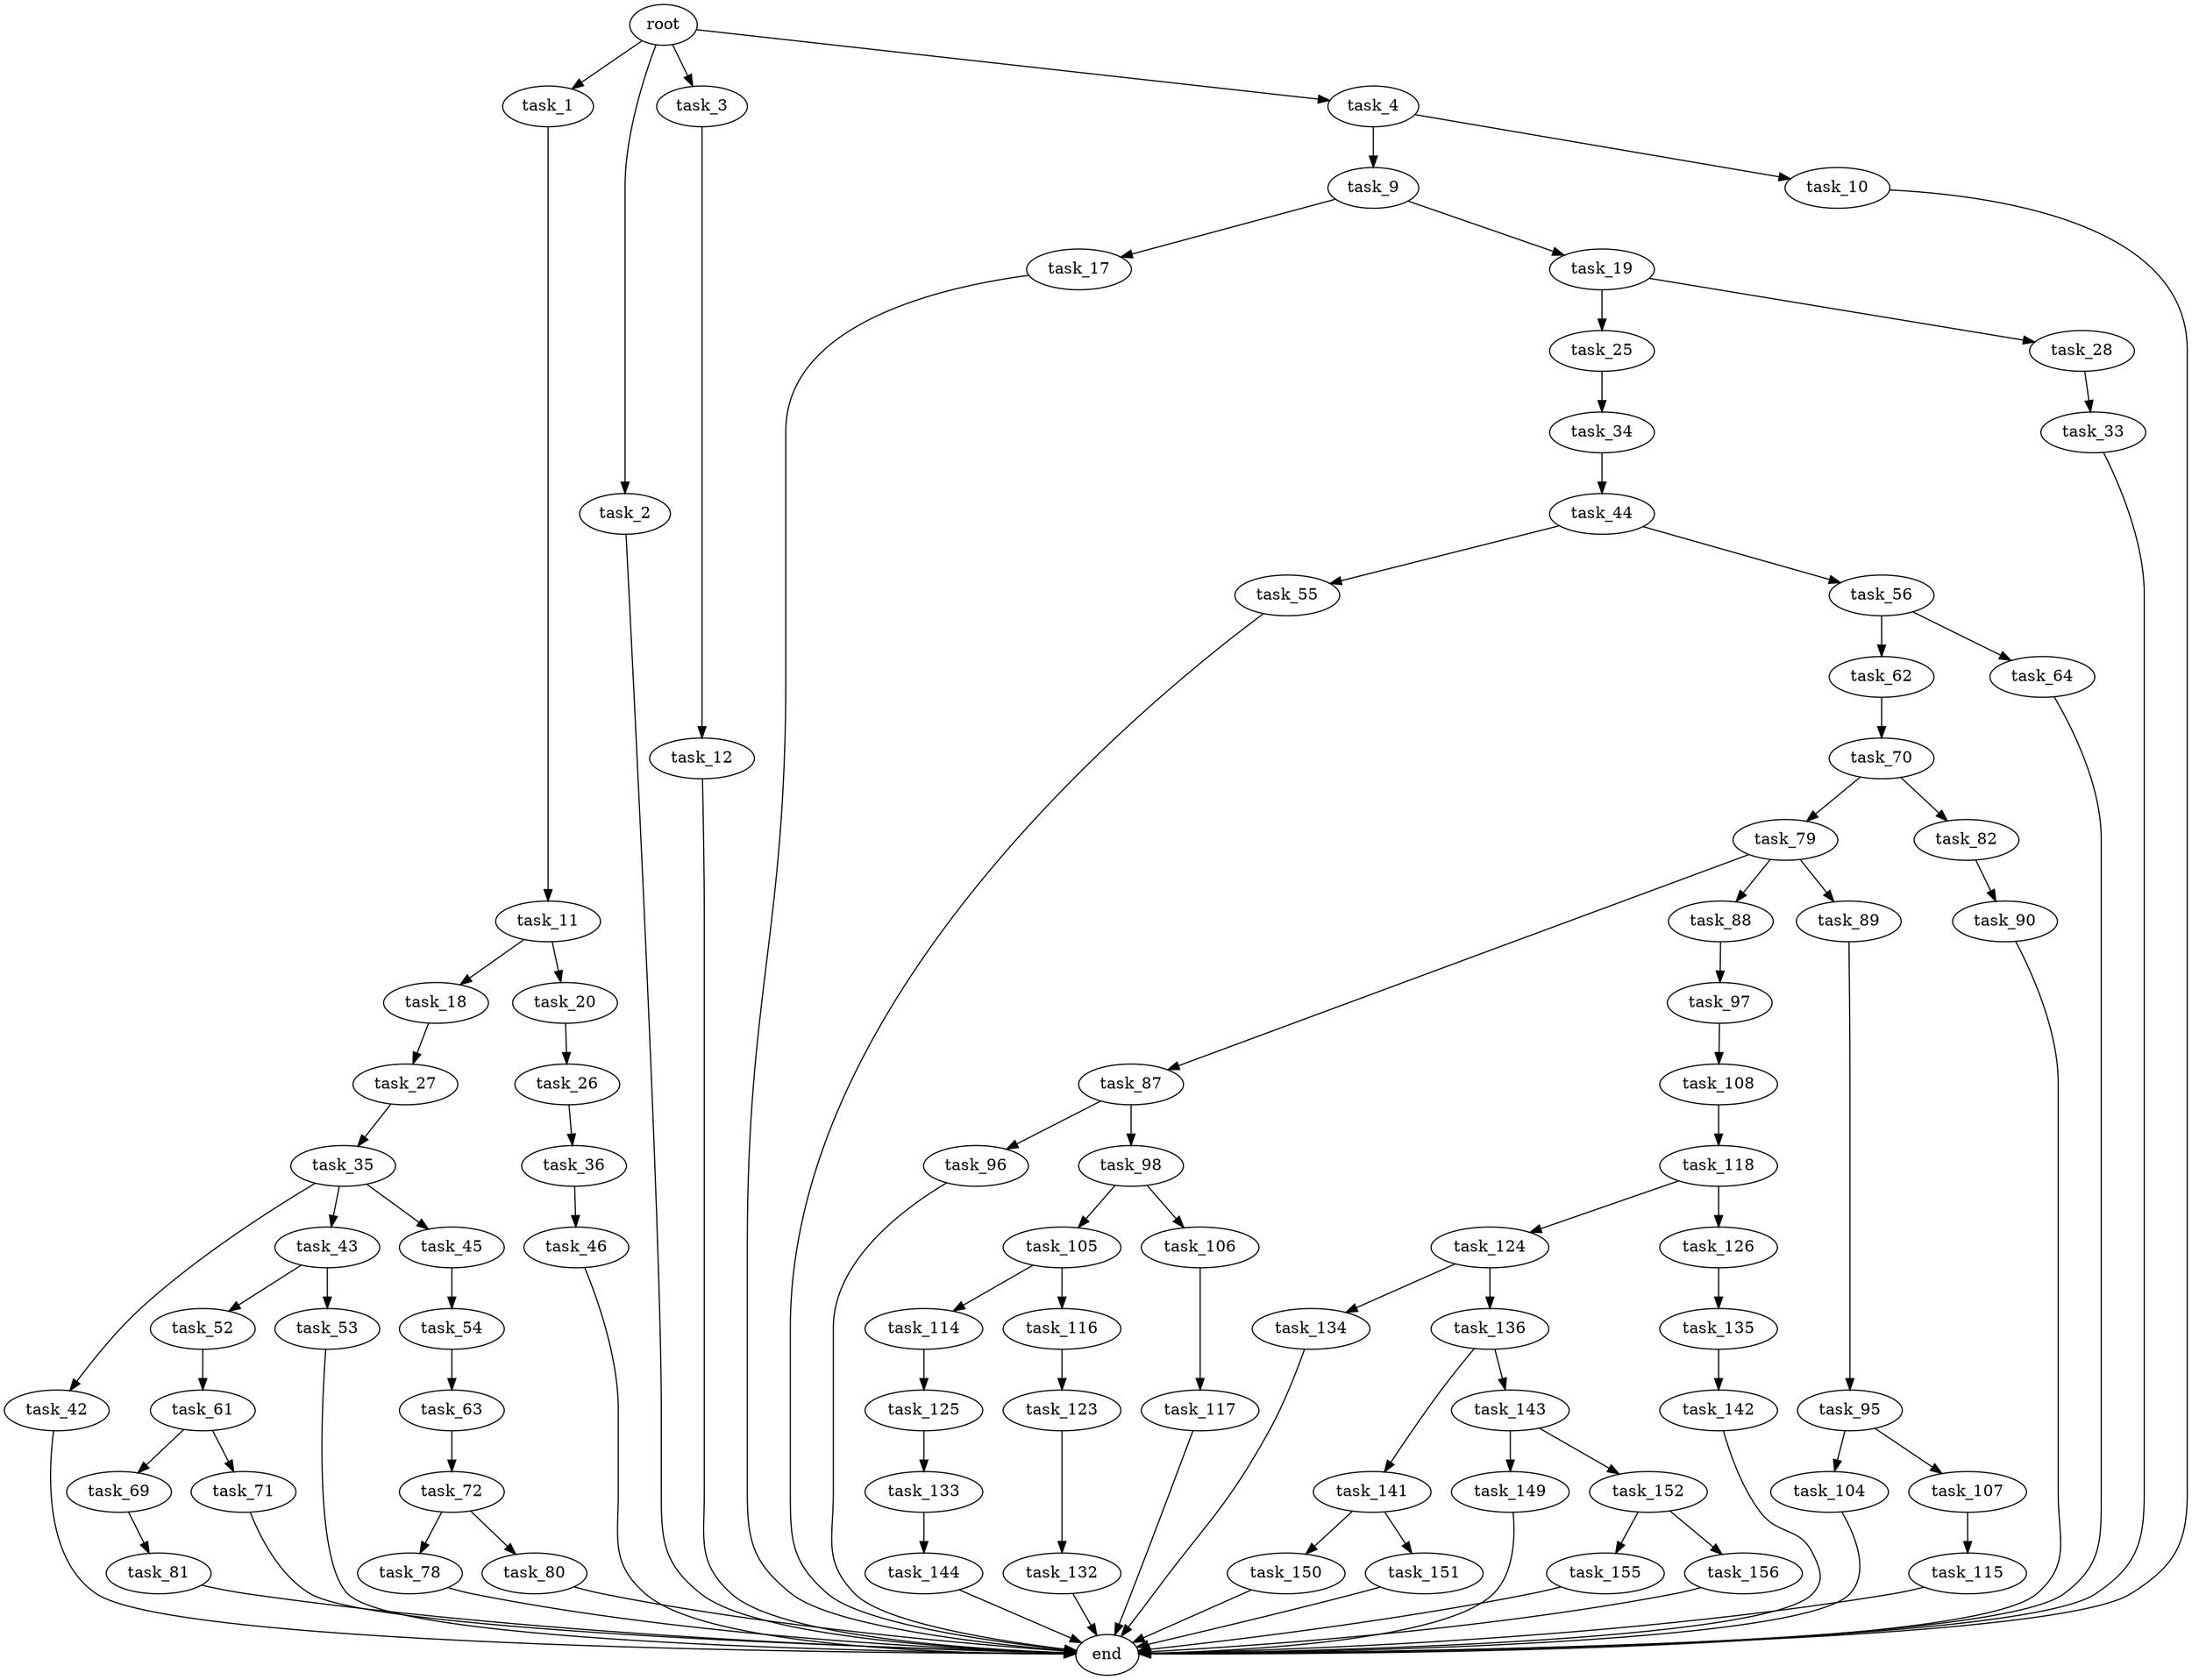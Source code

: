 digraph G {
  root [size="0.000000"];
  task_1 [size="3443119243.000000"];
  task_2 [size="848673034.000000"];
  task_3 [size="422563876871.000000"];
  task_4 [size="9863706488.000000"];
  task_11 [size="25083904409.000000"];
  end [size="0.000000"];
  task_12 [size="17541409515.000000"];
  task_9 [size="1918423124.000000"];
  task_10 [size="459986668239.000000"];
  task_17 [size="782757789696.000000"];
  task_19 [size="430279552045.000000"];
  task_18 [size="178370642054.000000"];
  task_20 [size="286324803253.000000"];
  task_27 [size="615637253608.000000"];
  task_25 [size="11851221206.000000"];
  task_28 [size="30101889388.000000"];
  task_26 [size="26339383241.000000"];
  task_34 [size="231928233984.000000"];
  task_36 [size="71097316356.000000"];
  task_35 [size="549755813888.000000"];
  task_33 [size="8589934592.000000"];
  task_44 [size="3053756202.000000"];
  task_42 [size="782757789696.000000"];
  task_43 [size="1744089256.000000"];
  task_45 [size="4058410416.000000"];
  task_46 [size="354705775985.000000"];
  task_52 [size="140196368084.000000"];
  task_53 [size="28991029248.000000"];
  task_55 [size="68719476736.000000"];
  task_56 [size="13141855348.000000"];
  task_54 [size="5037137592.000000"];
  task_61 [size="1073741824000.000000"];
  task_63 [size="12878651812.000000"];
  task_62 [size="1073741824000.000000"];
  task_64 [size="157825785456.000000"];
  task_69 [size="19100910719.000000"];
  task_71 [size="4132121178.000000"];
  task_70 [size="787018500845.000000"];
  task_72 [size="752995976.000000"];
  task_81 [size="57418183217.000000"];
  task_79 [size="3934964064.000000"];
  task_82 [size="818279362.000000"];
  task_78 [size="28991029248.000000"];
  task_80 [size="7710241984.000000"];
  task_87 [size="290586212238.000000"];
  task_88 [size="59659138356.000000"];
  task_89 [size="782757789696.000000"];
  task_90 [size="3392970175.000000"];
  task_96 [size="680120903020.000000"];
  task_98 [size="3923182453.000000"];
  task_97 [size="7506984894.000000"];
  task_95 [size="782757789696.000000"];
  task_104 [size="99902175168.000000"];
  task_107 [size="2702428998.000000"];
  task_108 [size="148039012067.000000"];
  task_105 [size="10287863478.000000"];
  task_106 [size="85994508960.000000"];
  task_114 [size="13551050268.000000"];
  task_116 [size="265501329113.000000"];
  task_117 [size="19806882228.000000"];
  task_115 [size="9439695996.000000"];
  task_118 [size="229728633675.000000"];
  task_125 [size="47404187300.000000"];
  task_123 [size="8589934592.000000"];
  task_124 [size="60619394752.000000"];
  task_126 [size="5924467728.000000"];
  task_132 [size="341388048004.000000"];
  task_134 [size="134217728000.000000"];
  task_136 [size="1073741824000.000000"];
  task_133 [size="860214451200.000000"];
  task_135 [size="8589934592.000000"];
  task_144 [size="134217728000.000000"];
  task_142 [size="123166460784.000000"];
  task_141 [size="134217728000.000000"];
  task_143 [size="231928233984.000000"];
  task_150 [size="19358548426.000000"];
  task_151 [size="36044989505.000000"];
  task_149 [size="326086275721.000000"];
  task_152 [size="36570146806.000000"];
  task_155 [size="18129224982.000000"];
  task_156 [size="34150544544.000000"];

  root -> task_1 [size="1.000000"];
  root -> task_2 [size="1.000000"];
  root -> task_3 [size="1.000000"];
  root -> task_4 [size="1.000000"];
  task_1 -> task_11 [size="209715200.000000"];
  task_2 -> end [size="1.000000"];
  task_3 -> task_12 [size="301989888.000000"];
  task_4 -> task_9 [size="209715200.000000"];
  task_4 -> task_10 [size="209715200.000000"];
  task_11 -> task_18 [size="33554432.000000"];
  task_11 -> task_20 [size="33554432.000000"];
  task_12 -> end [size="1.000000"];
  task_9 -> task_17 [size="75497472.000000"];
  task_9 -> task_19 [size="75497472.000000"];
  task_10 -> end [size="1.000000"];
  task_17 -> end [size="1.000000"];
  task_19 -> task_25 [size="301989888.000000"];
  task_19 -> task_28 [size="301989888.000000"];
  task_18 -> task_27 [size="209715200.000000"];
  task_20 -> task_26 [size="301989888.000000"];
  task_27 -> task_35 [size="536870912.000000"];
  task_25 -> task_34 [size="838860800.000000"];
  task_28 -> task_33 [size="536870912.000000"];
  task_26 -> task_36 [size="679477248.000000"];
  task_34 -> task_44 [size="301989888.000000"];
  task_36 -> task_46 [size="134217728.000000"];
  task_35 -> task_42 [size="536870912.000000"];
  task_35 -> task_43 [size="536870912.000000"];
  task_35 -> task_45 [size="536870912.000000"];
  task_33 -> end [size="1.000000"];
  task_44 -> task_55 [size="301989888.000000"];
  task_44 -> task_56 [size="301989888.000000"];
  task_42 -> end [size="1.000000"];
  task_43 -> task_52 [size="33554432.000000"];
  task_43 -> task_53 [size="33554432.000000"];
  task_45 -> task_54 [size="209715200.000000"];
  task_46 -> end [size="1.000000"];
  task_52 -> task_61 [size="301989888.000000"];
  task_53 -> end [size="1.000000"];
  task_55 -> end [size="1.000000"];
  task_56 -> task_62 [size="301989888.000000"];
  task_56 -> task_64 [size="301989888.000000"];
  task_54 -> task_63 [size="134217728.000000"];
  task_61 -> task_69 [size="838860800.000000"];
  task_61 -> task_71 [size="838860800.000000"];
  task_63 -> task_72 [size="209715200.000000"];
  task_62 -> task_70 [size="838860800.000000"];
  task_64 -> end [size="1.000000"];
  task_69 -> task_81 [size="33554432.000000"];
  task_71 -> end [size="1.000000"];
  task_70 -> task_79 [size="679477248.000000"];
  task_70 -> task_82 [size="679477248.000000"];
  task_72 -> task_78 [size="75497472.000000"];
  task_72 -> task_80 [size="75497472.000000"];
  task_81 -> end [size="1.000000"];
  task_79 -> task_87 [size="75497472.000000"];
  task_79 -> task_88 [size="75497472.000000"];
  task_79 -> task_89 [size="75497472.000000"];
  task_82 -> task_90 [size="33554432.000000"];
  task_78 -> end [size="1.000000"];
  task_80 -> end [size="1.000000"];
  task_87 -> task_96 [size="209715200.000000"];
  task_87 -> task_98 [size="209715200.000000"];
  task_88 -> task_97 [size="75497472.000000"];
  task_89 -> task_95 [size="679477248.000000"];
  task_90 -> end [size="1.000000"];
  task_96 -> end [size="1.000000"];
  task_98 -> task_105 [size="209715200.000000"];
  task_98 -> task_106 [size="209715200.000000"];
  task_97 -> task_108 [size="838860800.000000"];
  task_95 -> task_104 [size="679477248.000000"];
  task_95 -> task_107 [size="679477248.000000"];
  task_104 -> end [size="1.000000"];
  task_107 -> task_115 [size="75497472.000000"];
  task_108 -> task_118 [size="301989888.000000"];
  task_105 -> task_114 [size="301989888.000000"];
  task_105 -> task_116 [size="301989888.000000"];
  task_106 -> task_117 [size="134217728.000000"];
  task_114 -> task_125 [size="33554432.000000"];
  task_116 -> task_123 [size="301989888.000000"];
  task_117 -> end [size="1.000000"];
  task_115 -> end [size="1.000000"];
  task_118 -> task_124 [size="209715200.000000"];
  task_118 -> task_126 [size="209715200.000000"];
  task_125 -> task_133 [size="838860800.000000"];
  task_123 -> task_132 [size="33554432.000000"];
  task_124 -> task_134 [size="75497472.000000"];
  task_124 -> task_136 [size="75497472.000000"];
  task_126 -> task_135 [size="536870912.000000"];
  task_132 -> end [size="1.000000"];
  task_134 -> end [size="1.000000"];
  task_136 -> task_141 [size="838860800.000000"];
  task_136 -> task_143 [size="838860800.000000"];
  task_133 -> task_144 [size="536870912.000000"];
  task_135 -> task_142 [size="33554432.000000"];
  task_144 -> end [size="1.000000"];
  task_142 -> end [size="1.000000"];
  task_141 -> task_150 [size="209715200.000000"];
  task_141 -> task_151 [size="209715200.000000"];
  task_143 -> task_149 [size="301989888.000000"];
  task_143 -> task_152 [size="301989888.000000"];
  task_150 -> end [size="1.000000"];
  task_151 -> end [size="1.000000"];
  task_149 -> end [size="1.000000"];
  task_152 -> task_155 [size="679477248.000000"];
  task_152 -> task_156 [size="679477248.000000"];
  task_155 -> end [size="1.000000"];
  task_156 -> end [size="1.000000"];
}
